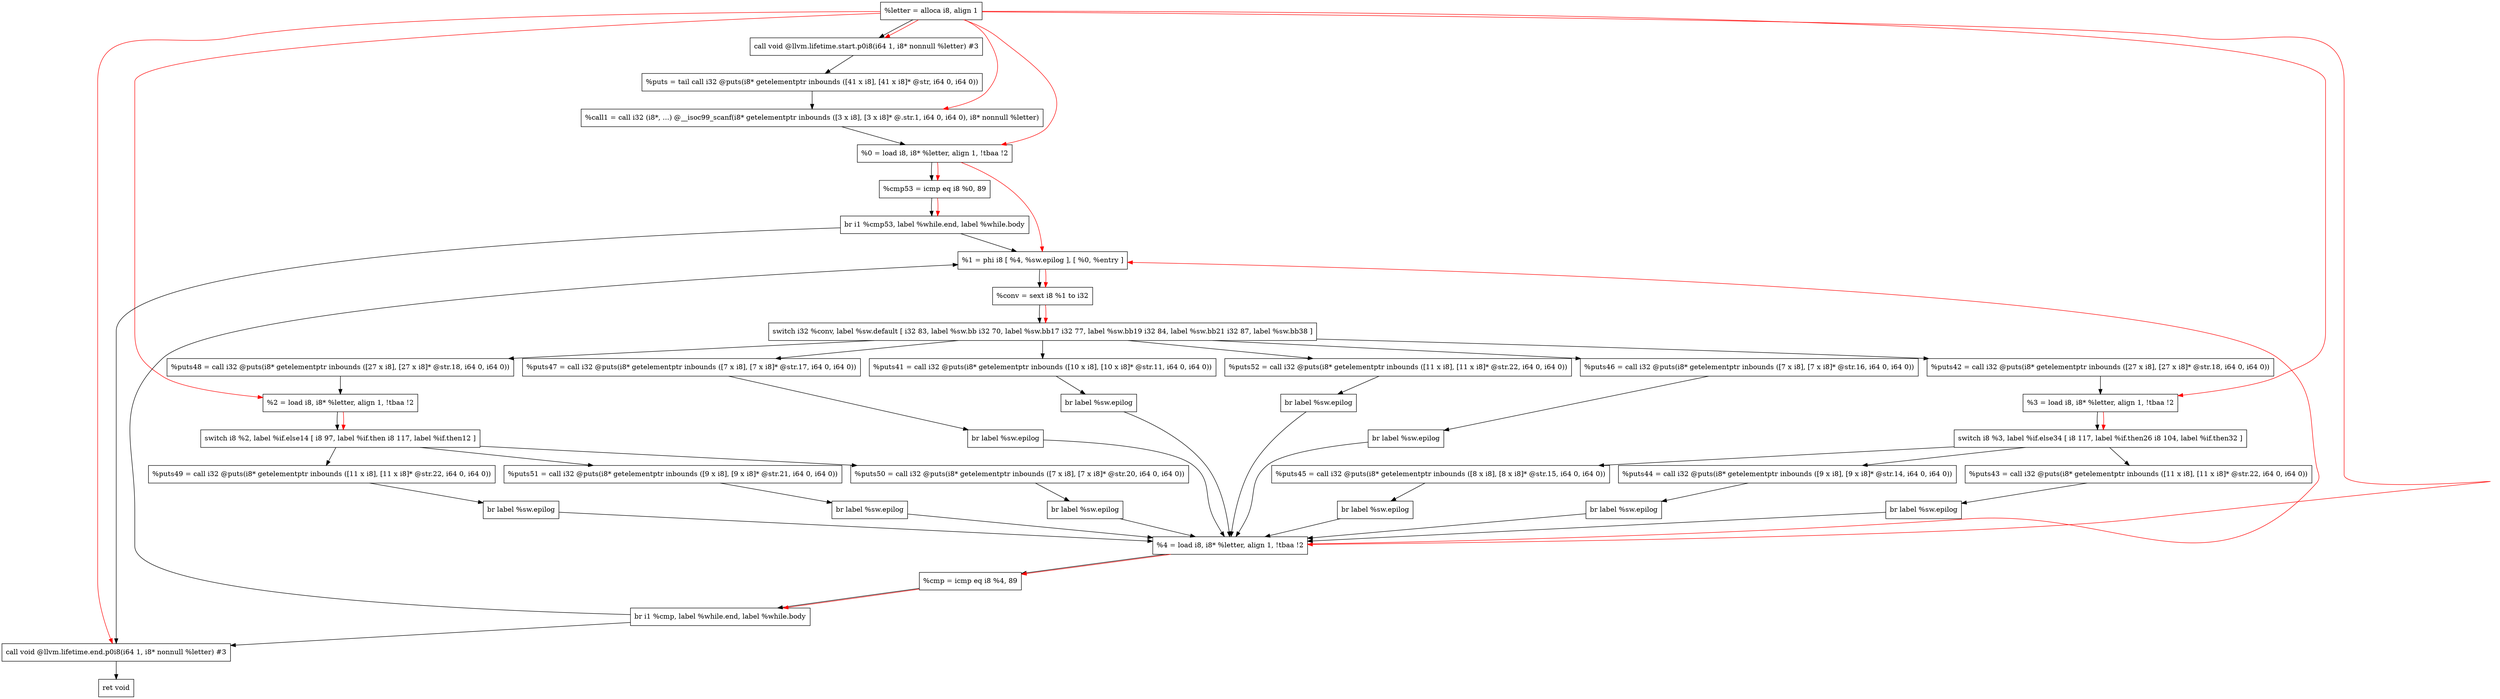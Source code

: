 digraph "CDFG for'func' function" {
	Node0x561c6f3d5a78[shape=record, label="  %letter = alloca i8, align 1"];
	Node0x561c6f3d66b8[shape=record, label="  call void @llvm.lifetime.start.p0i8(i64 1, i8* nonnull %letter) #3"];
	Node0x561c6f3d6ad0[shape=record, label="  %puts = tail call i32 @puts(i8* getelementptr inbounds ([41 x i8], [41 x i8]* @str, i64 0, i64 0))"];
	Node0x561c6f3d6d38[shape=record, label="  %call1 = call i32 (i8*, ...) @__isoc99_scanf(i8* getelementptr inbounds ([3 x i8], [3 x i8]* @.str.1, i64 0, i64 0), i8* nonnull %letter)"];
	Node0x561c6f3d6df8[shape=record, label="  %0 = load i8, i8* %letter, align 1, !tbaa !2"];
	Node0x561c6f3d7d70[shape=record, label="  %cmp53 = icmp eq i8 %0, 89"];
	Node0x561c6f36a468[shape=record, label="  br i1 %cmp53, label %while.end, label %while.body"];
	Node0x561c6f3d8088[shape=record, label="  %1 = phi i8 [ %4, %sw.epilog ], [ %0, %entry ]"];
	Node0x561c6f3d8158[shape=record, label="  %conv = sext i8 %1 to i32"];
	Node0x561c6f3d8928[shape=record, label="  switch i32 %conv, label %sw.default [
    i32 83, label %sw.bb
    i32 70, label %sw.bb17
    i32 77, label %sw.bb19
    i32 84, label %sw.bb21
    i32 87, label %sw.bb38
  ]"];
	Node0x561c6f3d8b70[shape=record, label="  %puts48 = call i32 @puts(i8* getelementptr inbounds ([27 x i8], [27 x i8]* @str.18, i64 0, i64 0))"];
	Node0x561c6f3d8338[shape=record, label="  %2 = load i8, i8* %letter, align 1, !tbaa !2"];
	Node0x561c6f3d9528[shape=record, label="  switch i8 %2, label %if.else14 [
    i8 97, label %if.then
    i8 117, label %if.then12
  ]"];
	Node0x561c6f3d96e0[shape=record, label="  %puts51 = call i32 @puts(i8* getelementptr inbounds ([9 x i8], [9 x i8]* @str.21, i64 0, i64 0))"];
	Node0x561c6f3d93c8[shape=record, label="  br label %sw.epilog"];
	Node0x561c6f3d9850[shape=record, label="  %puts50 = call i32 @puts(i8* getelementptr inbounds ([7 x i8], [7 x i8]* @str.20, i64 0, i64 0))"];
	Node0x561c6f3d94d8[shape=record, label="  br label %sw.epilog"];
	Node0x561c6f3d99c0[shape=record, label="  %puts49 = call i32 @puts(i8* getelementptr inbounds ([11 x i8], [11 x i8]* @str.22, i64 0, i64 0))"];
	Node0x561c6f3d92e8[shape=record, label="  br label %sw.epilog"];
	Node0x561c6f3d9b30[shape=record, label="  %puts47 = call i32 @puts(i8* getelementptr inbounds ([7 x i8], [7 x i8]* @str.17, i64 0, i64 0))"];
	Node0x561c6f3d8438[shape=record, label="  br label %sw.epilog"];
	Node0x561c6f3d9ca0[shape=record, label="  %puts46 = call i32 @puts(i8* getelementptr inbounds ([7 x i8], [7 x i8]* @str.16, i64 0, i64 0))"];
	Node0x561c6f3d86d8[shape=record, label="  br label %sw.epilog"];
	Node0x561c6f3d9d90[shape=record, label="  %puts42 = call i32 @puts(i8* getelementptr inbounds ([27 x i8], [27 x i8]* @str.18, i64 0, i64 0))"];
	Node0x561c6f3d87d8[shape=record, label="  %3 = load i8, i8* %letter, align 1, !tbaa !2"];
	Node0x561c6f3da428[shape=record, label="  switch i8 %3, label %if.else34 [
    i8 117, label %if.then26
    i8 104, label %if.then32
  ]"];
	Node0x561c6f3da5e0[shape=record, label="  %puts45 = call i32 @puts(i8* getelementptr inbounds ([8 x i8], [8 x i8]* @str.15, i64 0, i64 0))"];
	Node0x561c6f3da2c8[shape=record, label="  br label %sw.epilog"];
	Node0x561c6f3da750[shape=record, label="  %puts44 = call i32 @puts(i8* getelementptr inbounds ([9 x i8], [9 x i8]* @str.14, i64 0, i64 0))"];
	Node0x561c6f3da3d8[shape=record, label="  br label %sw.epilog"];
	Node0x561c6f3da840[shape=record, label="  %puts43 = call i32 @puts(i8* getelementptr inbounds ([11 x i8], [11 x i8]* @str.22, i64 0, i64 0))"];
	Node0x561c6f3da1e8[shape=record, label="  br label %sw.epilog"];
	Node0x561c6f3da9b0[shape=record, label="  %puts41 = call i32 @puts(i8* getelementptr inbounds ([10 x i8], [10 x i8]* @str.11, i64 0, i64 0))"];
	Node0x561c6f3d88d8[shape=record, label="  br label %sw.epilog"];
	Node0x561c6f3daaa0[shape=record, label="  %puts52 = call i32 @puts(i8* getelementptr inbounds ([11 x i8], [11 x i8]* @str.22, i64 0, i64 0))"];
	Node0x561c6f3d8238[shape=record, label="  br label %sw.epilog"];
	Node0x561c6f3d7f48[shape=record, label="  %4 = load i8, i8* %letter, align 1, !tbaa !2"];
	Node0x561c6f3db3d0[shape=record, label="  %cmp = icmp eq i8 %4, 89"];
	Node0x561c6f36a588[shape=record, label="  br i1 %cmp, label %while.end, label %while.body"];
	Node0x561c6f3db598[shape=record, label="  call void @llvm.lifetime.end.p0i8(i64 1, i8* nonnull %letter) #3"];
	Node0x561c6f3d7fc0[shape=record, label="  ret void"];
	Node0x561c6f3d5a78 -> Node0x561c6f3d66b8
	Node0x561c6f3d66b8 -> Node0x561c6f3d6ad0
	Node0x561c6f3d6ad0 -> Node0x561c6f3d6d38
	Node0x561c6f3d6d38 -> Node0x561c6f3d6df8
	Node0x561c6f3d6df8 -> Node0x561c6f3d7d70
	Node0x561c6f3d7d70 -> Node0x561c6f36a468
	Node0x561c6f36a468 -> Node0x561c6f3db598
	Node0x561c6f36a468 -> Node0x561c6f3d8088
	Node0x561c6f3d8088 -> Node0x561c6f3d8158
	Node0x561c6f3d8158 -> Node0x561c6f3d8928
	Node0x561c6f3d8928 -> Node0x561c6f3daaa0
	Node0x561c6f3d8928 -> Node0x561c6f3d8b70
	Node0x561c6f3d8928 -> Node0x561c6f3d9b30
	Node0x561c6f3d8928 -> Node0x561c6f3d9ca0
	Node0x561c6f3d8928 -> Node0x561c6f3d9d90
	Node0x561c6f3d8928 -> Node0x561c6f3da9b0
	Node0x561c6f3d8b70 -> Node0x561c6f3d8338
	Node0x561c6f3d8338 -> Node0x561c6f3d9528
	Node0x561c6f3d9528 -> Node0x561c6f3d99c0
	Node0x561c6f3d9528 -> Node0x561c6f3d96e0
	Node0x561c6f3d9528 -> Node0x561c6f3d9850
	Node0x561c6f3d96e0 -> Node0x561c6f3d93c8
	Node0x561c6f3d93c8 -> Node0x561c6f3d7f48
	Node0x561c6f3d9850 -> Node0x561c6f3d94d8
	Node0x561c6f3d94d8 -> Node0x561c6f3d7f48
	Node0x561c6f3d99c0 -> Node0x561c6f3d92e8
	Node0x561c6f3d92e8 -> Node0x561c6f3d7f48
	Node0x561c6f3d9b30 -> Node0x561c6f3d8438
	Node0x561c6f3d8438 -> Node0x561c6f3d7f48
	Node0x561c6f3d9ca0 -> Node0x561c6f3d86d8
	Node0x561c6f3d86d8 -> Node0x561c6f3d7f48
	Node0x561c6f3d9d90 -> Node0x561c6f3d87d8
	Node0x561c6f3d87d8 -> Node0x561c6f3da428
	Node0x561c6f3da428 -> Node0x561c6f3da840
	Node0x561c6f3da428 -> Node0x561c6f3da5e0
	Node0x561c6f3da428 -> Node0x561c6f3da750
	Node0x561c6f3da5e0 -> Node0x561c6f3da2c8
	Node0x561c6f3da2c8 -> Node0x561c6f3d7f48
	Node0x561c6f3da750 -> Node0x561c6f3da3d8
	Node0x561c6f3da3d8 -> Node0x561c6f3d7f48
	Node0x561c6f3da840 -> Node0x561c6f3da1e8
	Node0x561c6f3da1e8 -> Node0x561c6f3d7f48
	Node0x561c6f3da9b0 -> Node0x561c6f3d88d8
	Node0x561c6f3d88d8 -> Node0x561c6f3d7f48
	Node0x561c6f3daaa0 -> Node0x561c6f3d8238
	Node0x561c6f3d8238 -> Node0x561c6f3d7f48
	Node0x561c6f3d7f48 -> Node0x561c6f3db3d0
	Node0x561c6f3db3d0 -> Node0x561c6f36a588
	Node0x561c6f36a588 -> Node0x561c6f3db598
	Node0x561c6f36a588 -> Node0x561c6f3d8088
	Node0x561c6f3db598 -> Node0x561c6f3d7fc0
edge [color=red]
	Node0x561c6f3d5a78 -> Node0x561c6f3d66b8
	Node0x561c6f3d5a78 -> Node0x561c6f3d6d38
	Node0x561c6f3d5a78 -> Node0x561c6f3d6df8
	Node0x561c6f3d6df8 -> Node0x561c6f3d7d70
	Node0x561c6f3d7d70 -> Node0x561c6f36a468
	Node0x561c6f3d7f48 -> Node0x561c6f3d8088
	Node0x561c6f3d6df8 -> Node0x561c6f3d8088
	Node0x561c6f3d8088 -> Node0x561c6f3d8158
	Node0x561c6f3d8158 -> Node0x561c6f3d8928
	Node0x561c6f3d5a78 -> Node0x561c6f3d8338
	Node0x561c6f3d8338 -> Node0x561c6f3d9528
	Node0x561c6f3d5a78 -> Node0x561c6f3d87d8
	Node0x561c6f3d87d8 -> Node0x561c6f3da428
	Node0x561c6f3d5a78 -> Node0x561c6f3d7f48
	Node0x561c6f3d7f48 -> Node0x561c6f3db3d0
	Node0x561c6f3db3d0 -> Node0x561c6f36a588
	Node0x561c6f3d5a78 -> Node0x561c6f3db598
}

